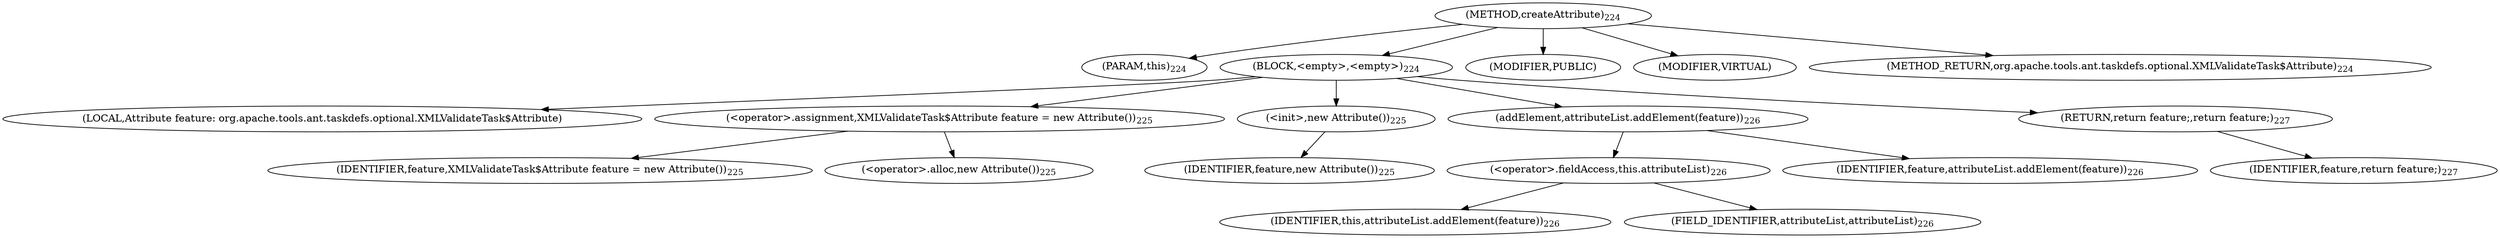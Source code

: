 digraph "createAttribute" {  
"337" [label = <(METHOD,createAttribute)<SUB>224</SUB>> ]
"338" [label = <(PARAM,this)<SUB>224</SUB>> ]
"339" [label = <(BLOCK,&lt;empty&gt;,&lt;empty&gt;)<SUB>224</SUB>> ]
"17" [label = <(LOCAL,Attribute feature: org.apache.tools.ant.taskdefs.optional.XMLValidateTask$Attribute)> ]
"340" [label = <(&lt;operator&gt;.assignment,XMLValidateTask$Attribute feature = new Attribute())<SUB>225</SUB>> ]
"341" [label = <(IDENTIFIER,feature,XMLValidateTask$Attribute feature = new Attribute())<SUB>225</SUB>> ]
"342" [label = <(&lt;operator&gt;.alloc,new Attribute())<SUB>225</SUB>> ]
"343" [label = <(&lt;init&gt;,new Attribute())<SUB>225</SUB>> ]
"16" [label = <(IDENTIFIER,feature,new Attribute())<SUB>225</SUB>> ]
"344" [label = <(addElement,attributeList.addElement(feature))<SUB>226</SUB>> ]
"345" [label = <(&lt;operator&gt;.fieldAccess,this.attributeList)<SUB>226</SUB>> ]
"346" [label = <(IDENTIFIER,this,attributeList.addElement(feature))<SUB>226</SUB>> ]
"347" [label = <(FIELD_IDENTIFIER,attributeList,attributeList)<SUB>226</SUB>> ]
"348" [label = <(IDENTIFIER,feature,attributeList.addElement(feature))<SUB>226</SUB>> ]
"349" [label = <(RETURN,return feature;,return feature;)<SUB>227</SUB>> ]
"350" [label = <(IDENTIFIER,feature,return feature;)<SUB>227</SUB>> ]
"351" [label = <(MODIFIER,PUBLIC)> ]
"352" [label = <(MODIFIER,VIRTUAL)> ]
"353" [label = <(METHOD_RETURN,org.apache.tools.ant.taskdefs.optional.XMLValidateTask$Attribute)<SUB>224</SUB>> ]
  "337" -> "338" 
  "337" -> "339" 
  "337" -> "351" 
  "337" -> "352" 
  "337" -> "353" 
  "339" -> "17" 
  "339" -> "340" 
  "339" -> "343" 
  "339" -> "344" 
  "339" -> "349" 
  "340" -> "341" 
  "340" -> "342" 
  "343" -> "16" 
  "344" -> "345" 
  "344" -> "348" 
  "345" -> "346" 
  "345" -> "347" 
  "349" -> "350" 
}
